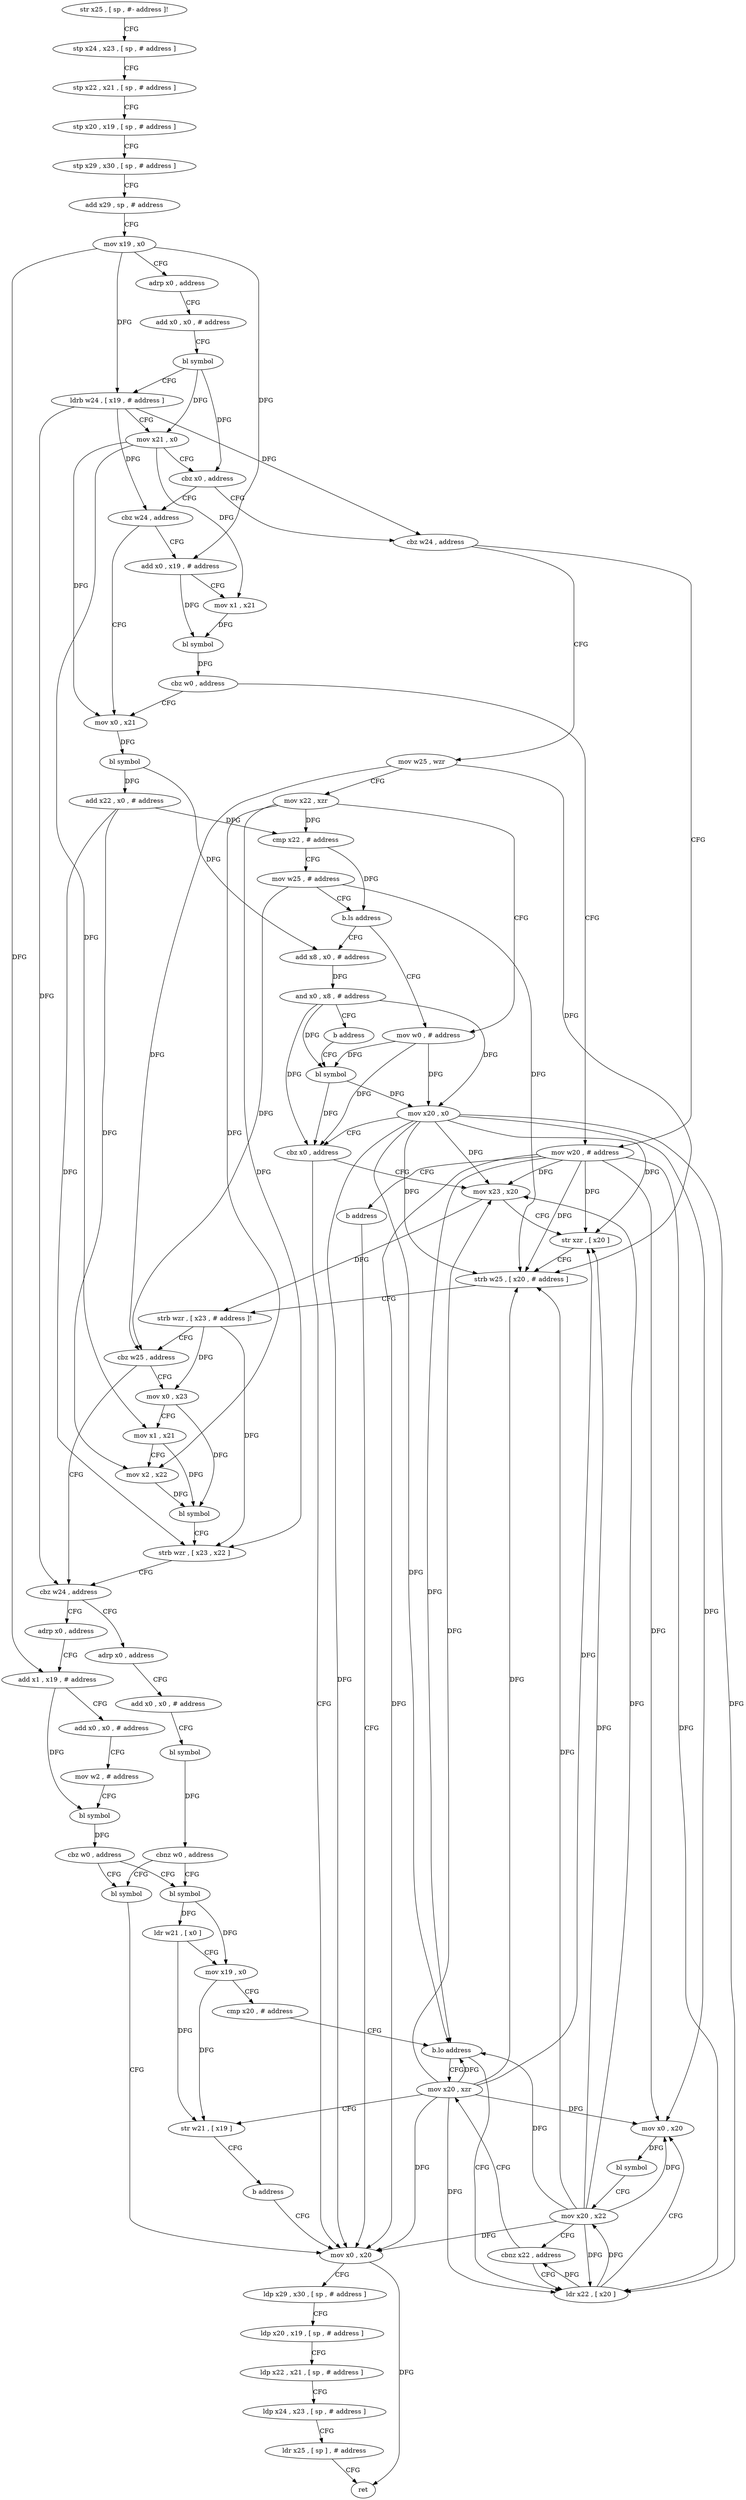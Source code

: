 digraph "func" {
"4280964" [label = "str x25 , [ sp , #- address ]!" ]
"4280968" [label = "stp x24 , x23 , [ sp , # address ]" ]
"4280972" [label = "stp x22 , x21 , [ sp , # address ]" ]
"4280976" [label = "stp x20 , x19 , [ sp , # address ]" ]
"4280980" [label = "stp x29 , x30 , [ sp , # address ]" ]
"4280984" [label = "add x29 , sp , # address" ]
"4280988" [label = "mov x19 , x0" ]
"4280992" [label = "adrp x0 , address" ]
"4280996" [label = "add x0 , x0 , # address" ]
"4281000" [label = "bl symbol" ]
"4281004" [label = "ldrb w24 , [ x19 , # address ]" ]
"4281008" [label = "mov x21 , x0" ]
"4281012" [label = "cbz x0 , address" ]
"4281072" [label = "cbz w24 , address" ]
"4281016" [label = "cbz w24 , address" ]
"4281220" [label = "mov w20 , # address" ]
"4281076" [label = "mov w25 , wzr" ]
"4281036" [label = "mov x0 , x21" ]
"4281020" [label = "add x0 , x19 , # address" ]
"4281224" [label = "b address" ]
"4281248" [label = "mov x0 , x20" ]
"4281080" [label = "mov x22 , xzr" ]
"4281084" [label = "mov w0 , # address" ]
"4281040" [label = "bl symbol" ]
"4281044" [label = "add x22 , x0 , # address" ]
"4281048" [label = "cmp x22 , # address" ]
"4281052" [label = "mov w25 , # address" ]
"4281056" [label = "b.ls address" ]
"4281060" [label = "add x8 , x0 , # address" ]
"4281024" [label = "mov x1 , x21" ]
"4281028" [label = "bl symbol" ]
"4281032" [label = "cbz w0 , address" ]
"4281252" [label = "ldp x29 , x30 , [ sp , # address ]" ]
"4281256" [label = "ldp x20 , x19 , [ sp , # address ]" ]
"4281260" [label = "ldp x22 , x21 , [ sp , # address ]" ]
"4281264" [label = "ldp x24 , x23 , [ sp , # address ]" ]
"4281268" [label = "ldr x25 , [ sp ] , # address" ]
"4281272" [label = "ret" ]
"4281100" [label = "mov x23 , x20" ]
"4281104" [label = "str xzr , [ x20 ]" ]
"4281108" [label = "strb w25 , [ x20 , # address ]" ]
"4281112" [label = "strb wzr , [ x23 , # address ]!" ]
"4281116" [label = "cbz w25 , address" ]
"4281140" [label = "cbz w24 , address" ]
"4281120" [label = "mov x0 , x23" ]
"4281088" [label = "bl symbol" ]
"4281064" [label = "and x0 , x8 , # address" ]
"4281068" [label = "b address" ]
"4281228" [label = "adrp x0 , address" ]
"4281144" [label = "adrp x0 , address" ]
"4281124" [label = "mov x1 , x21" ]
"4281128" [label = "mov x2 , x22" ]
"4281132" [label = "bl symbol" ]
"4281136" [label = "strb wzr , [ x23 , x22 ]" ]
"4281092" [label = "mov x20 , x0" ]
"4281096" [label = "cbz x0 , address" ]
"4281232" [label = "add x0 , x0 , # address" ]
"4281236" [label = "bl symbol" ]
"4281240" [label = "cbnz w0 , address" ]
"4281168" [label = "bl symbol" ]
"4281244" [label = "bl symbol" ]
"4281148" [label = "add x1 , x19 , # address" ]
"4281152" [label = "add x0 , x0 , # address" ]
"4281156" [label = "mov w2 , # address" ]
"4281160" [label = "bl symbol" ]
"4281164" [label = "cbz w0 , address" ]
"4281172" [label = "ldr w21 , [ x0 ]" ]
"4281176" [label = "mov x19 , x0" ]
"4281180" [label = "cmp x20 , # address" ]
"4281184" [label = "b.lo address" ]
"4281208" [label = "mov x20 , xzr" ]
"4281188" [label = "ldr x22 , [ x20 ]" ]
"4281212" [label = "str w21 , [ x19 ]" ]
"4281216" [label = "b address" ]
"4281192" [label = "mov x0 , x20" ]
"4281196" [label = "bl symbol" ]
"4281200" [label = "mov x20 , x22" ]
"4281204" [label = "cbnz x22 , address" ]
"4280964" -> "4280968" [ label = "CFG" ]
"4280968" -> "4280972" [ label = "CFG" ]
"4280972" -> "4280976" [ label = "CFG" ]
"4280976" -> "4280980" [ label = "CFG" ]
"4280980" -> "4280984" [ label = "CFG" ]
"4280984" -> "4280988" [ label = "CFG" ]
"4280988" -> "4280992" [ label = "CFG" ]
"4280988" -> "4281004" [ label = "DFG" ]
"4280988" -> "4281020" [ label = "DFG" ]
"4280988" -> "4281148" [ label = "DFG" ]
"4280992" -> "4280996" [ label = "CFG" ]
"4280996" -> "4281000" [ label = "CFG" ]
"4281000" -> "4281004" [ label = "CFG" ]
"4281000" -> "4281008" [ label = "DFG" ]
"4281000" -> "4281012" [ label = "DFG" ]
"4281004" -> "4281008" [ label = "CFG" ]
"4281004" -> "4281072" [ label = "DFG" ]
"4281004" -> "4281016" [ label = "DFG" ]
"4281004" -> "4281140" [ label = "DFG" ]
"4281008" -> "4281012" [ label = "CFG" ]
"4281008" -> "4281036" [ label = "DFG" ]
"4281008" -> "4281024" [ label = "DFG" ]
"4281008" -> "4281124" [ label = "DFG" ]
"4281012" -> "4281072" [ label = "CFG" ]
"4281012" -> "4281016" [ label = "CFG" ]
"4281072" -> "4281220" [ label = "CFG" ]
"4281072" -> "4281076" [ label = "CFG" ]
"4281016" -> "4281036" [ label = "CFG" ]
"4281016" -> "4281020" [ label = "CFG" ]
"4281220" -> "4281224" [ label = "CFG" ]
"4281220" -> "4281248" [ label = "DFG" ]
"4281220" -> "4281100" [ label = "DFG" ]
"4281220" -> "4281104" [ label = "DFG" ]
"4281220" -> "4281108" [ label = "DFG" ]
"4281220" -> "4281184" [ label = "DFG" ]
"4281220" -> "4281188" [ label = "DFG" ]
"4281220" -> "4281192" [ label = "DFG" ]
"4281076" -> "4281080" [ label = "CFG" ]
"4281076" -> "4281108" [ label = "DFG" ]
"4281076" -> "4281116" [ label = "DFG" ]
"4281036" -> "4281040" [ label = "DFG" ]
"4281020" -> "4281024" [ label = "CFG" ]
"4281020" -> "4281028" [ label = "DFG" ]
"4281224" -> "4281248" [ label = "CFG" ]
"4281248" -> "4281252" [ label = "CFG" ]
"4281248" -> "4281272" [ label = "DFG" ]
"4281080" -> "4281084" [ label = "CFG" ]
"4281080" -> "4281048" [ label = "DFG" ]
"4281080" -> "4281128" [ label = "DFG" ]
"4281080" -> "4281136" [ label = "DFG" ]
"4281084" -> "4281088" [ label = "DFG" ]
"4281084" -> "4281092" [ label = "DFG" ]
"4281084" -> "4281096" [ label = "DFG" ]
"4281040" -> "4281044" [ label = "DFG" ]
"4281040" -> "4281060" [ label = "DFG" ]
"4281044" -> "4281048" [ label = "DFG" ]
"4281044" -> "4281128" [ label = "DFG" ]
"4281044" -> "4281136" [ label = "DFG" ]
"4281048" -> "4281052" [ label = "CFG" ]
"4281048" -> "4281056" [ label = "DFG" ]
"4281052" -> "4281056" [ label = "CFG" ]
"4281052" -> "4281108" [ label = "DFG" ]
"4281052" -> "4281116" [ label = "DFG" ]
"4281056" -> "4281084" [ label = "CFG" ]
"4281056" -> "4281060" [ label = "CFG" ]
"4281060" -> "4281064" [ label = "DFG" ]
"4281024" -> "4281028" [ label = "DFG" ]
"4281028" -> "4281032" [ label = "DFG" ]
"4281032" -> "4281220" [ label = "CFG" ]
"4281032" -> "4281036" [ label = "CFG" ]
"4281252" -> "4281256" [ label = "CFG" ]
"4281256" -> "4281260" [ label = "CFG" ]
"4281260" -> "4281264" [ label = "CFG" ]
"4281264" -> "4281268" [ label = "CFG" ]
"4281268" -> "4281272" [ label = "CFG" ]
"4281100" -> "4281104" [ label = "CFG" ]
"4281100" -> "4281112" [ label = "DFG" ]
"4281104" -> "4281108" [ label = "CFG" ]
"4281108" -> "4281112" [ label = "CFG" ]
"4281112" -> "4281116" [ label = "CFG" ]
"4281112" -> "4281120" [ label = "DFG" ]
"4281112" -> "4281136" [ label = "DFG" ]
"4281116" -> "4281140" [ label = "CFG" ]
"4281116" -> "4281120" [ label = "CFG" ]
"4281140" -> "4281228" [ label = "CFG" ]
"4281140" -> "4281144" [ label = "CFG" ]
"4281120" -> "4281124" [ label = "CFG" ]
"4281120" -> "4281132" [ label = "DFG" ]
"4281088" -> "4281092" [ label = "DFG" ]
"4281088" -> "4281096" [ label = "DFG" ]
"4281064" -> "4281068" [ label = "CFG" ]
"4281064" -> "4281088" [ label = "DFG" ]
"4281064" -> "4281092" [ label = "DFG" ]
"4281064" -> "4281096" [ label = "DFG" ]
"4281068" -> "4281088" [ label = "CFG" ]
"4281228" -> "4281232" [ label = "CFG" ]
"4281144" -> "4281148" [ label = "CFG" ]
"4281124" -> "4281128" [ label = "CFG" ]
"4281124" -> "4281132" [ label = "DFG" ]
"4281128" -> "4281132" [ label = "DFG" ]
"4281132" -> "4281136" [ label = "CFG" ]
"4281136" -> "4281140" [ label = "CFG" ]
"4281092" -> "4281096" [ label = "CFG" ]
"4281092" -> "4281248" [ label = "DFG" ]
"4281092" -> "4281100" [ label = "DFG" ]
"4281092" -> "4281104" [ label = "DFG" ]
"4281092" -> "4281108" [ label = "DFG" ]
"4281092" -> "4281184" [ label = "DFG" ]
"4281092" -> "4281188" [ label = "DFG" ]
"4281092" -> "4281192" [ label = "DFG" ]
"4281096" -> "4281248" [ label = "CFG" ]
"4281096" -> "4281100" [ label = "CFG" ]
"4281232" -> "4281236" [ label = "CFG" ]
"4281236" -> "4281240" [ label = "DFG" ]
"4281240" -> "4281168" [ label = "CFG" ]
"4281240" -> "4281244" [ label = "CFG" ]
"4281168" -> "4281172" [ label = "DFG" ]
"4281168" -> "4281176" [ label = "DFG" ]
"4281244" -> "4281248" [ label = "CFG" ]
"4281148" -> "4281152" [ label = "CFG" ]
"4281148" -> "4281160" [ label = "DFG" ]
"4281152" -> "4281156" [ label = "CFG" ]
"4281156" -> "4281160" [ label = "CFG" ]
"4281160" -> "4281164" [ label = "DFG" ]
"4281164" -> "4281244" [ label = "CFG" ]
"4281164" -> "4281168" [ label = "CFG" ]
"4281172" -> "4281176" [ label = "CFG" ]
"4281172" -> "4281212" [ label = "DFG" ]
"4281176" -> "4281180" [ label = "CFG" ]
"4281176" -> "4281212" [ label = "DFG" ]
"4281180" -> "4281184" [ label = "CFG" ]
"4281184" -> "4281208" [ label = "CFG" ]
"4281184" -> "4281188" [ label = "CFG" ]
"4281208" -> "4281212" [ label = "CFG" ]
"4281208" -> "4281248" [ label = "DFG" ]
"4281208" -> "4281100" [ label = "DFG" ]
"4281208" -> "4281104" [ label = "DFG" ]
"4281208" -> "4281184" [ label = "DFG" ]
"4281208" -> "4281108" [ label = "DFG" ]
"4281208" -> "4281188" [ label = "DFG" ]
"4281208" -> "4281192" [ label = "DFG" ]
"4281188" -> "4281192" [ label = "CFG" ]
"4281188" -> "4281200" [ label = "DFG" ]
"4281188" -> "4281204" [ label = "DFG" ]
"4281212" -> "4281216" [ label = "CFG" ]
"4281216" -> "4281248" [ label = "CFG" ]
"4281192" -> "4281196" [ label = "DFG" ]
"4281196" -> "4281200" [ label = "CFG" ]
"4281200" -> "4281204" [ label = "CFG" ]
"4281200" -> "4281248" [ label = "DFG" ]
"4281200" -> "4281100" [ label = "DFG" ]
"4281200" -> "4281104" [ label = "DFG" ]
"4281200" -> "4281184" [ label = "DFG" ]
"4281200" -> "4281188" [ label = "DFG" ]
"4281200" -> "4281192" [ label = "DFG" ]
"4281200" -> "4281108" [ label = "DFG" ]
"4281204" -> "4281188" [ label = "CFG" ]
"4281204" -> "4281208" [ label = "CFG" ]
}
